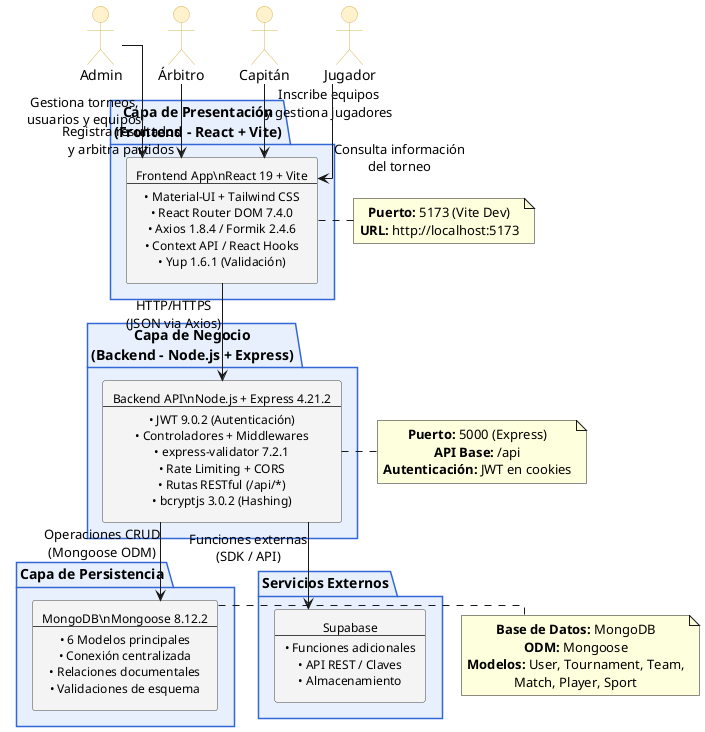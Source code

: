 @startuml Diagrama de Arquitectura - Sistema de Gestión de Torneos

!define RECTANGLE class
skinparam style strictuml
skinparam defaultTextAlignment center
skinparam linetype ortho
skinparam backgroundColor #FFFFFF
skinparam rectangle {
    FontSize 12
    BorderColor #444
    BackgroundColor #F4F4F4
}
skinparam package {
    BackgroundColor #E8F0FE
    BorderColor #3367D6
}
skinparam actor {
    BackgroundColor #FFF2CC
    BorderColor #D6B656
}

' Actores (Roles de usuario)
actor Admin as "Admin"
actor Arbitro as "Árbitro"
actor Capitan as "Capitán"
actor Jugador as "Jugador"

' Capa de Presentación
package "Capa de Presentación\n(Frontend - React + Vite)" {
  rectangle FE [
    Frontend App\nReact 19 + Vite
    ----
    • Material-UI + Tailwind CSS
    • React Router DOM 7.4.0
    • Axios 1.8.4 / Formik 2.4.6
    • Context API / React Hooks
    • Yup 1.6.1 (Validación)
  ]
}

' Capa de Lógica de Negocio
package "Capa de Negocio\n(Backend - Node.js + Express)" {
  rectangle BE [
    Backend API\nNode.js + Express 4.21.2
    ----
    • JWT 9.0.2 (Autenticación)
    • Controladores + Middlewares
    • express-validator 7.2.1
    • Rate Limiting + CORS
    • Rutas RESTful (/api/*)
    • bcryptjs 3.0.2 (Hashing)
  ]
}

' Base de Datos
package "Capa de Persistencia" {
  rectangle DB [
    MongoDB\nMongoose 8.12.2
    ----
    • 6 Modelos principales
    • Conexión centralizada
    • Relaciones documentales
    • Validaciones de esquema
  ]
}

' Servicios Externos
package "Servicios Externos" {
  rectangle SUPA [
    Supabase
    ----
    • Funciones adicionales
    • API REST / Claves
    • Almacenamiento
  ]
}

' Flujos de interacción principales
Admin --> FE : "Gestiona torneos,\nusuarios y equipos"
Arbitro --> FE : "Registra resultados\ny arbitra partidos"
Capitan --> FE : "Inscribe equipos\ny gestiona jugadores"
Jugador --> FE : "Consulta información\ndel torneo"

FE --> BE : "HTTP/HTTPS\n(JSON via Axios)"
BE --> DB : "Operaciones CRUD\n(Mongoose ODM)"
BE --> SUPA : "Funciones externas\n(SDK / API)"

' Notas informativas
note right of FE
**Puerto:** 5173 (Vite Dev)
**URL:** http://localhost:5173
end note

note right of BE
**Puerto:** 5000 (Express)
**API Base:** /api
**Autenticación:** JWT en cookies
end note

note right of DB
**Base de Datos:** MongoDB
**ODM:** Mongoose
**Modelos:** User, Tournament, Team,
Match, Player, Sport
end note

@enduml 